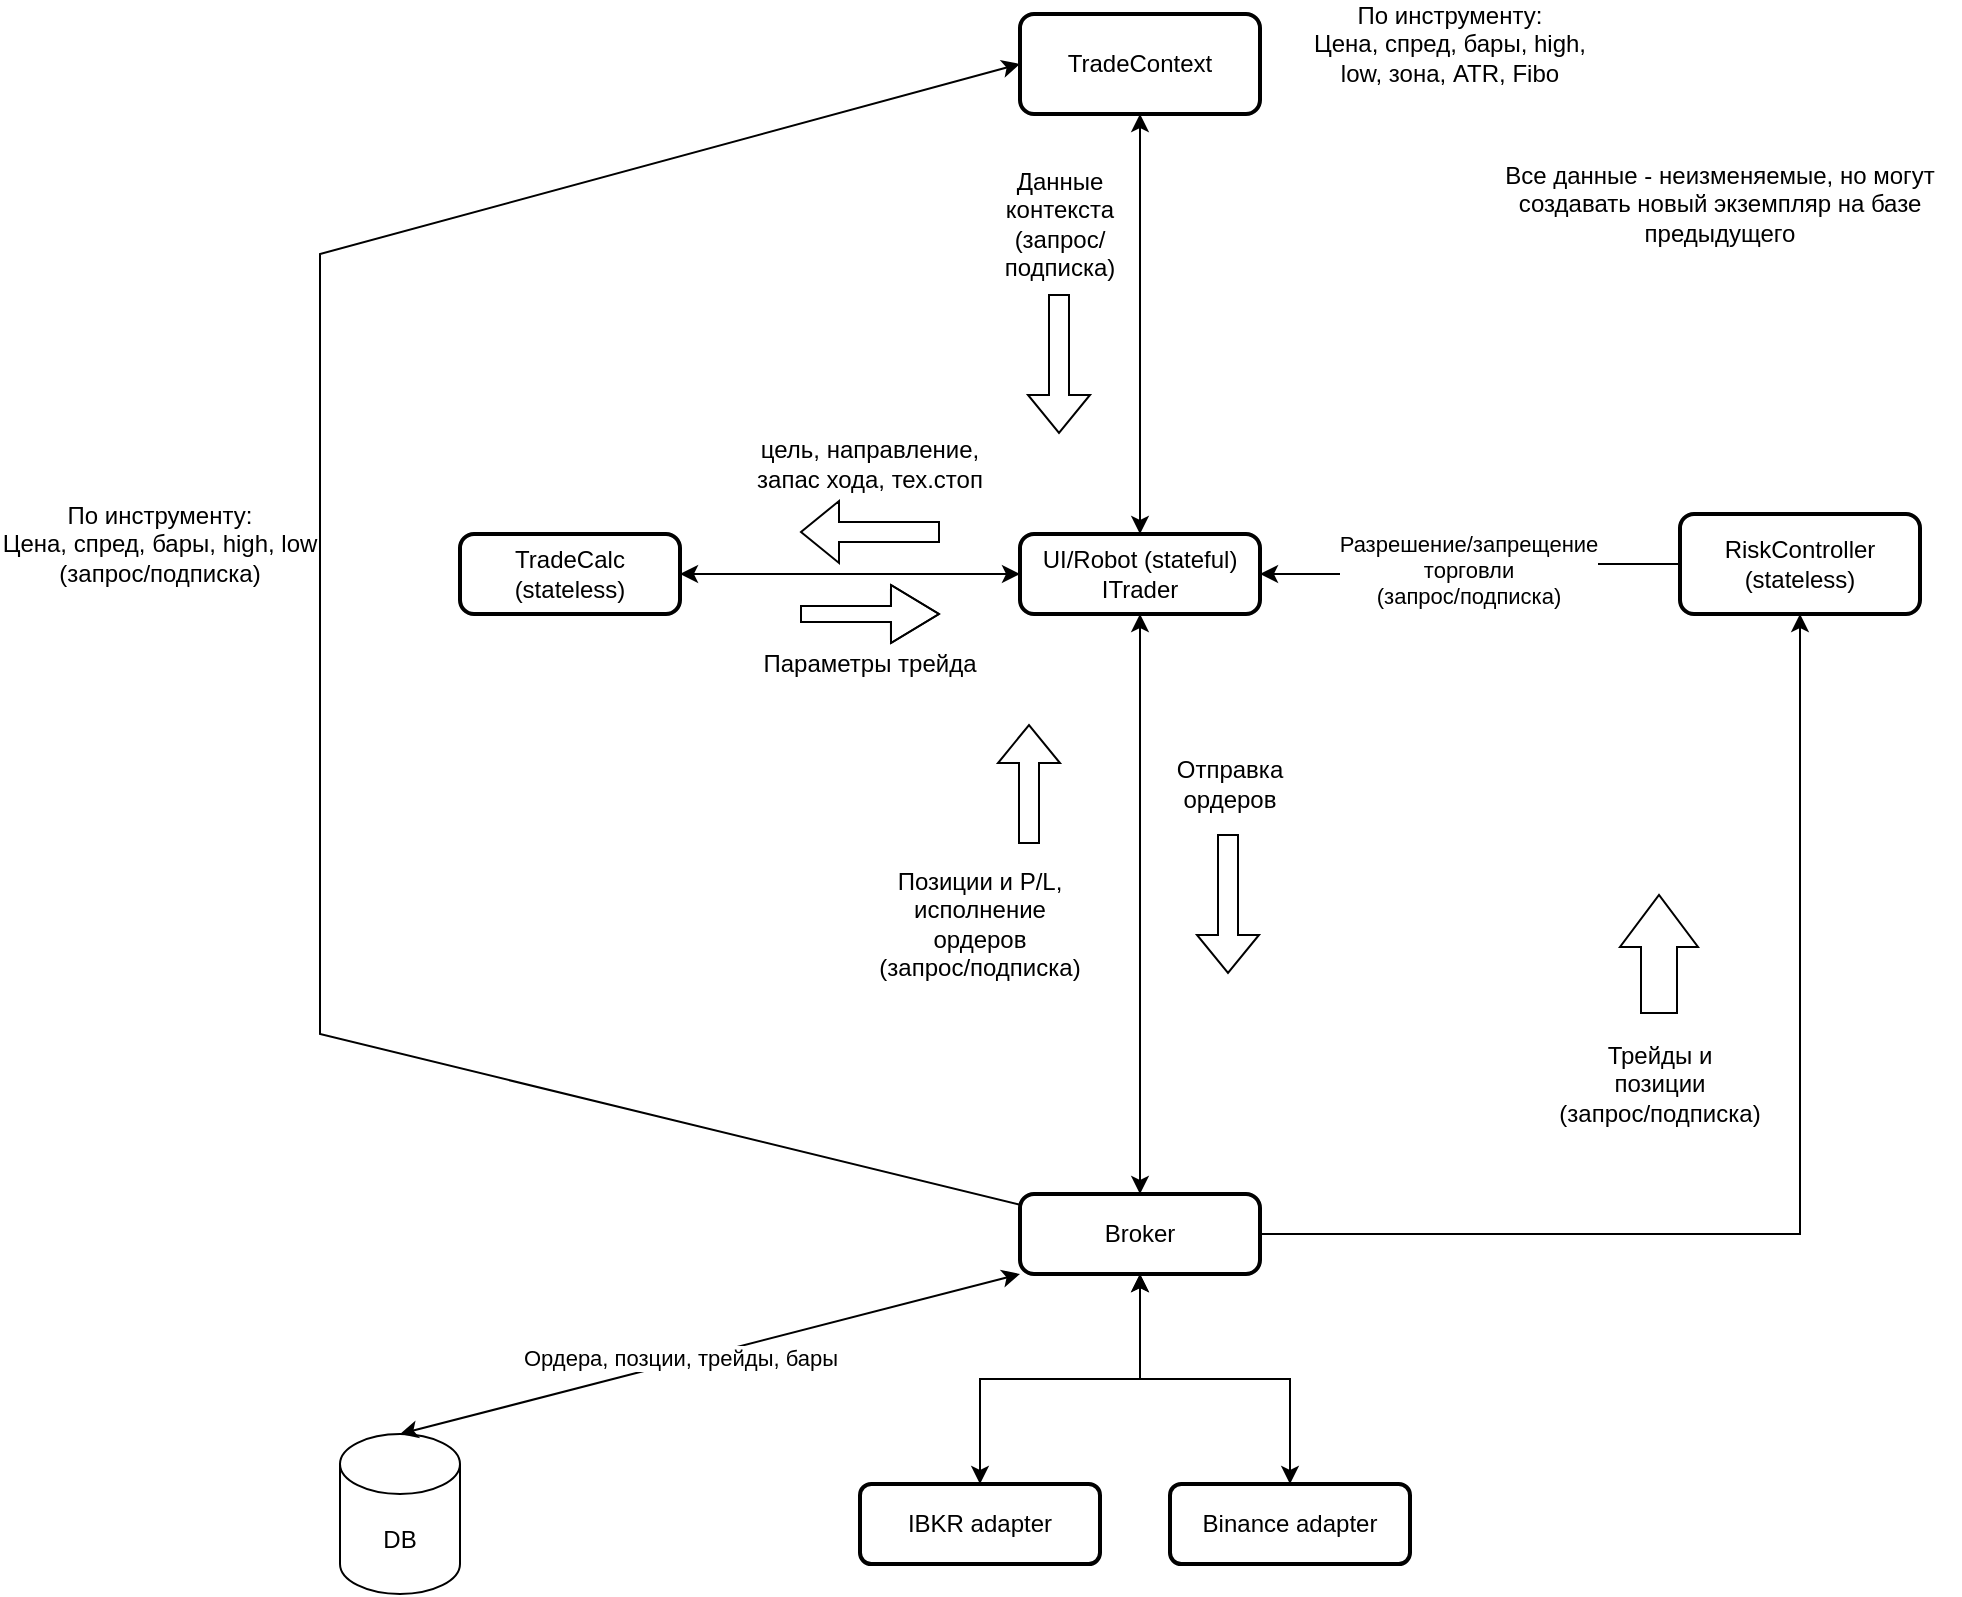 <mxfile version="24.0.4" type="device">
  <diagram name="Page-1" id="G5DH12w9WmTqOkHmOCy7">
    <mxGraphModel dx="1951" dy="794" grid="1" gridSize="10" guides="1" tooltips="1" connect="1" arrows="1" fold="1" page="1" pageScale="1" pageWidth="850" pageHeight="1100" math="0" shadow="0">
      <root>
        <mxCell id="0" />
        <mxCell id="1" parent="0" />
        <mxCell id="Z7uUhoI0-oeG4kcW3r7a-1" value="TradeContext" style="rounded=1;whiteSpace=wrap;html=1;absoluteArcSize=1;arcSize=14;strokeWidth=2;" parent="1" vertex="1">
          <mxGeometry x="320" y="160" width="120" height="50" as="geometry" />
        </mxCell>
        <mxCell id="Z7uUhoI0-oeG4kcW3r7a-2" value="TradeCalc&lt;div&gt;(stateless)&lt;/div&gt;" style="rounded=1;whiteSpace=wrap;html=1;absoluteArcSize=1;arcSize=14;strokeWidth=2;" parent="1" vertex="1">
          <mxGeometry x="40" y="420" width="110" height="40" as="geometry" />
        </mxCell>
        <mxCell id="Z7uUhoI0-oeG4kcW3r7a-10" value="" style="edgeStyle=orthogonalEdgeStyle;rounded=0;orthogonalLoop=1;jettySize=auto;html=1;startArrow=classic;startFill=1;" parent="1" source="Z7uUhoI0-oeG4kcW3r7a-8" target="Z7uUhoI0-oeG4kcW3r7a-1" edge="1">
          <mxGeometry relative="1" as="geometry" />
        </mxCell>
        <mxCell id="Z7uUhoI0-oeG4kcW3r7a-8" value="UI/Robot (stateful)&lt;div&gt;ITrader&lt;/div&gt;" style="rounded=1;whiteSpace=wrap;html=1;absoluteArcSize=1;arcSize=14;strokeWidth=2;" parent="1" vertex="1">
          <mxGeometry x="320" y="420" width="120" height="40" as="geometry" />
        </mxCell>
        <mxCell id="Z7uUhoI0-oeG4kcW3r7a-18" value="" style="edgeStyle=orthogonalEdgeStyle;rounded=0;orthogonalLoop=1;jettySize=auto;html=1;startArrow=none;startFill=0;endArrow=classic;endFill=1;" parent="1" source="Z7uUhoI0-oeG4kcW3r7a-16" target="Z7uUhoI0-oeG4kcW3r7a-8" edge="1">
          <mxGeometry relative="1" as="geometry" />
        </mxCell>
        <mxCell id="Z7uUhoI0-oeG4kcW3r7a-62" value="Разрешение/запрещение&lt;div&gt;торговли&lt;/div&gt;&lt;div&gt;(запрос/подписка)&lt;/div&gt;" style="edgeLabel;html=1;align=center;verticalAlign=middle;resizable=0;points=[];" parent="Z7uUhoI0-oeG4kcW3r7a-18" vertex="1" connectable="0">
          <mxGeometry y="-1" relative="1" as="geometry">
            <mxPoint as="offset" />
          </mxGeometry>
        </mxCell>
        <mxCell id="Z7uUhoI0-oeG4kcW3r7a-28" value="" style="edgeStyle=orthogonalEdgeStyle;rounded=0;orthogonalLoop=1;jettySize=auto;html=1;entryX=1;entryY=0.5;entryDx=0;entryDy=0;exitX=0.5;exitY=1;exitDx=0;exitDy=0;startArrow=classic;startFill=1;endArrow=none;endFill=0;" parent="1" source="Z7uUhoI0-oeG4kcW3r7a-16" target="Z7uUhoI0-oeG4kcW3r7a-25" edge="1">
          <mxGeometry relative="1" as="geometry">
            <mxPoint x="580" y="470" as="sourcePoint" />
            <mxPoint x="245" y="750" as="targetPoint" />
            <Array as="points">
              <mxPoint x="710" y="770" />
            </Array>
          </mxGeometry>
        </mxCell>
        <mxCell id="Z7uUhoI0-oeG4kcW3r7a-16" value="RiskController&lt;div&gt;(stateless)&lt;/div&gt;" style="rounded=1;whiteSpace=wrap;html=1;absoluteArcSize=1;arcSize=14;strokeWidth=2;" parent="1" vertex="1">
          <mxGeometry x="650" y="410" width="120" height="50" as="geometry" />
        </mxCell>
        <mxCell id="Z7uUhoI0-oeG4kcW3r7a-22" value="" style="endArrow=classic;html=1;rounded=0;entryX=1;entryY=0.5;entryDx=0;entryDy=0;endFill=1;startArrow=classic;startFill=1;exitX=0;exitY=0.5;exitDx=0;exitDy=0;exitPerimeter=0;" parent="1" source="Z7uUhoI0-oeG4kcW3r7a-8" target="Z7uUhoI0-oeG4kcW3r7a-2" edge="1">
          <mxGeometry width="50" height="50" relative="1" as="geometry">
            <mxPoint x="250" y="410" as="sourcePoint" />
            <mxPoint x="320" y="340" as="targetPoint" />
            <Array as="points" />
          </mxGeometry>
        </mxCell>
        <mxCell id="Z7uUhoI0-oeG4kcW3r7a-50" value="" style="edgeStyle=orthogonalEdgeStyle;rounded=0;orthogonalLoop=1;jettySize=auto;html=1;startArrow=classic;startFill=1;" parent="1" source="Z7uUhoI0-oeG4kcW3r7a-25" target="Z7uUhoI0-oeG4kcW3r7a-8" edge="1">
          <mxGeometry relative="1" as="geometry" />
        </mxCell>
        <mxCell id="Z7uUhoI0-oeG4kcW3r7a-53" value="" style="edgeStyle=orthogonalEdgeStyle;rounded=0;orthogonalLoop=1;jettySize=auto;html=1;startArrow=classic;startFill=1;" parent="1" source="Z7uUhoI0-oeG4kcW3r7a-25" target="Z7uUhoI0-oeG4kcW3r7a-44" edge="1">
          <mxGeometry relative="1" as="geometry" />
        </mxCell>
        <mxCell id="Z7uUhoI0-oeG4kcW3r7a-25" value="Broker" style="rounded=1;whiteSpace=wrap;html=1;absoluteArcSize=1;arcSize=14;strokeWidth=2;" parent="1" vertex="1">
          <mxGeometry x="320" y="750" width="120" height="40" as="geometry" />
        </mxCell>
        <mxCell id="Z7uUhoI0-oeG4kcW3r7a-38" value="DB" style="shape=cylinder3;whiteSpace=wrap;html=1;boundedLbl=1;backgroundOutline=1;size=15;" parent="1" vertex="1">
          <mxGeometry x="-20" y="870" width="60" height="80" as="geometry" />
        </mxCell>
        <mxCell id="Z7uUhoI0-oeG4kcW3r7a-44" value="IBKR adapter" style="whiteSpace=wrap;html=1;rounded=1;arcSize=14;strokeWidth=2;" parent="1" vertex="1">
          <mxGeometry x="240" y="895" width="120" height="40" as="geometry" />
        </mxCell>
        <mxCell id="Z7uUhoI0-oeG4kcW3r7a-52" value="" style="endArrow=classic;startArrow=classic;html=1;rounded=0;entryX=0;entryY=1;entryDx=0;entryDy=0;exitX=0.5;exitY=0;exitDx=0;exitDy=0;exitPerimeter=0;" parent="1" source="Z7uUhoI0-oeG4kcW3r7a-38" target="Z7uUhoI0-oeG4kcW3r7a-25" edge="1">
          <mxGeometry width="50" height="50" relative="1" as="geometry">
            <mxPoint x="60" y="805" as="sourcePoint" />
            <mxPoint x="110" y="755" as="targetPoint" />
          </mxGeometry>
        </mxCell>
        <mxCell id="Z7uUhoI0-oeG4kcW3r7a-76" value="Ордера, позции, трейды, бары" style="edgeLabel;html=1;align=center;verticalAlign=middle;resizable=0;points=[];" parent="Z7uUhoI0-oeG4kcW3r7a-52" vertex="1" connectable="0">
          <mxGeometry x="-0.095" y="2" relative="1" as="geometry">
            <mxPoint as="offset" />
          </mxGeometry>
        </mxCell>
        <mxCell id="Z7uUhoI0-oeG4kcW3r7a-60" value="Отправка ордеров" style="text;html=1;align=center;verticalAlign=middle;whiteSpace=wrap;rounded=0;" parent="1" vertex="1">
          <mxGeometry x="395" y="530" width="60" height="30" as="geometry" />
        </mxCell>
        <mxCell id="Z7uUhoI0-oeG4kcW3r7a-61" value="&lt;div&gt;Позиции и P/L,&lt;/div&gt;&lt;div&gt;исполнение&lt;/div&gt;&lt;div&gt;ордеров&lt;/div&gt;&lt;div&gt;(запрос/подписка)&lt;/div&gt;" style="text;html=1;align=center;verticalAlign=middle;whiteSpace=wrap;rounded=0;" parent="1" vertex="1">
          <mxGeometry x="230" y="580" width="140" height="70" as="geometry" />
        </mxCell>
        <mxCell id="Z7uUhoI0-oeG4kcW3r7a-63" value="" style="shape=flexArrow;endArrow=classic;html=1;rounded=0;" parent="1" edge="1">
          <mxGeometry width="50" height="50" relative="1" as="geometry">
            <mxPoint x="324.5" y="575" as="sourcePoint" />
            <mxPoint x="324.5" y="515" as="targetPoint" />
          </mxGeometry>
        </mxCell>
        <mxCell id="Z7uUhoI0-oeG4kcW3r7a-64" value="" style="shape=flexArrow;endArrow=classic;html=1;rounded=0;" parent="1" edge="1">
          <mxGeometry width="50" height="50" relative="1" as="geometry">
            <mxPoint x="424" y="570" as="sourcePoint" />
            <mxPoint x="424" y="640" as="targetPoint" />
          </mxGeometry>
        </mxCell>
        <mxCell id="Z7uUhoI0-oeG4kcW3r7a-67" value="Трейды и&lt;div&gt;позиции&lt;/div&gt;&lt;div&gt;(запрос/подписка)&lt;/div&gt;" style="text;html=1;align=center;verticalAlign=middle;whiteSpace=wrap;rounded=0;" parent="1" vertex="1">
          <mxGeometry x="580" y="680" width="120" height="30" as="geometry" />
        </mxCell>
        <mxCell id="Z7uUhoI0-oeG4kcW3r7a-68" value="" style="shape=flexArrow;endArrow=classic;html=1;rounded=0;width=18;endSize=8.33;" parent="1" edge="1">
          <mxGeometry width="50" height="50" relative="1" as="geometry">
            <mxPoint x="639.5" y="660" as="sourcePoint" />
            <mxPoint x="639.5" y="600" as="targetPoint" />
          </mxGeometry>
        </mxCell>
        <mxCell id="Z7uUhoI0-oeG4kcW3r7a-69" value="цель, направление, запас хода, тех.стоп" style="text;html=1;align=center;verticalAlign=middle;whiteSpace=wrap;rounded=0;" parent="1" vertex="1">
          <mxGeometry x="180" y="370" width="130" height="30" as="geometry" />
        </mxCell>
        <mxCell id="Z7uUhoI0-oeG4kcW3r7a-70" value="" style="shape=flexArrow;endArrow=classic;html=1;rounded=0;" parent="1" edge="1">
          <mxGeometry width="50" height="50" relative="1" as="geometry">
            <mxPoint x="280" y="419" as="sourcePoint" />
            <mxPoint x="210" y="419" as="targetPoint" />
          </mxGeometry>
        </mxCell>
        <mxCell id="Z7uUhoI0-oeG4kcW3r7a-71" value="Параметры трейда" style="text;html=1;align=center;verticalAlign=middle;whiteSpace=wrap;rounded=0;" parent="1" vertex="1">
          <mxGeometry x="190" y="470" width="110" height="30" as="geometry" />
        </mxCell>
        <mxCell id="Z7uUhoI0-oeG4kcW3r7a-72" value="" style="shape=flexArrow;endArrow=classic;html=1;rounded=0;width=8;endSize=7.67;" parent="1" edge="1">
          <mxGeometry width="50" height="50" relative="1" as="geometry">
            <mxPoint x="210" y="460" as="sourcePoint" />
            <mxPoint x="280" y="460" as="targetPoint" />
            <Array as="points">
              <mxPoint x="230" y="460" />
            </Array>
          </mxGeometry>
        </mxCell>
        <mxCell id="Z7uUhoI0-oeG4kcW3r7a-74" value="" style="edgeStyle=orthogonalEdgeStyle;rounded=0;orthogonalLoop=1;jettySize=auto;html=1;startArrow=classic;startFill=1;" parent="1" source="Z7uUhoI0-oeG4kcW3r7a-73" target="Z7uUhoI0-oeG4kcW3r7a-25" edge="1">
          <mxGeometry relative="1" as="geometry" />
        </mxCell>
        <mxCell id="Z7uUhoI0-oeG4kcW3r7a-73" value="Binance adapter" style="whiteSpace=wrap;html=1;rounded=1;arcSize=14;strokeWidth=2;" parent="1" vertex="1">
          <mxGeometry x="395" y="895" width="120" height="40" as="geometry" />
        </mxCell>
        <mxCell id="Z7uUhoI0-oeG4kcW3r7a-77" value="По инструменту:&lt;div&gt;Цена, спред, бары, high, low&lt;/div&gt;&lt;div&gt;(запрос/подписка)&lt;/div&gt;" style="text;html=1;align=center;verticalAlign=middle;whiteSpace=wrap;rounded=0;" parent="1" vertex="1">
          <mxGeometry x="-190" y="410" width="160" height="30" as="geometry" />
        </mxCell>
        <mxCell id="Z7uUhoI0-oeG4kcW3r7a-93" value="Данные контекста&lt;div&gt;(запрос/подписка)&lt;/div&gt;" style="text;html=1;align=center;verticalAlign=middle;whiteSpace=wrap;rounded=0;" parent="1" vertex="1">
          <mxGeometry x="310" y="250" width="60" height="30" as="geometry" />
        </mxCell>
        <mxCell id="Z7uUhoI0-oeG4kcW3r7a-95" value="" style="shape=flexArrow;endArrow=classic;html=1;rounded=0;" parent="1" edge="1">
          <mxGeometry width="50" height="50" relative="1" as="geometry">
            <mxPoint x="339.5" y="300" as="sourcePoint" />
            <mxPoint x="339.5" y="370" as="targetPoint" />
          </mxGeometry>
        </mxCell>
        <mxCell id="Z7uUhoI0-oeG4kcW3r7a-97" value="" style="endArrow=none;html=1;rounded=0;exitX=0;exitY=0.5;exitDx=0;exitDy=0;startArrow=classic;startFill=1;endFill=0;" parent="1" source="Z7uUhoI0-oeG4kcW3r7a-1" target="Z7uUhoI0-oeG4kcW3r7a-25" edge="1">
          <mxGeometry width="50" height="50" relative="1" as="geometry">
            <mxPoint x="120" y="750" as="sourcePoint" />
            <mxPoint x="170" y="700" as="targetPoint" />
            <Array as="points">
              <mxPoint x="-30" y="280" />
              <mxPoint x="-30" y="670" />
            </Array>
          </mxGeometry>
        </mxCell>
        <mxCell id="Z7uUhoI0-oeG4kcW3r7a-98" value="Все данные - неизменяемые, но могут&lt;div&gt;создавать новый экземпляр на базе&lt;/div&gt;&lt;div&gt;предыдущего&lt;/div&gt;" style="text;html=1;align=center;verticalAlign=middle;whiteSpace=wrap;rounded=0;" parent="1" vertex="1">
          <mxGeometry x="550" y="240" width="240" height="30" as="geometry" />
        </mxCell>
        <mxCell id="Z7uUhoI0-oeG4kcW3r7a-99" value="По инструменту:&lt;div&gt;Цена, спред, бары, high, low, зона, ATR, Fibo&lt;/div&gt;" style="text;html=1;align=center;verticalAlign=middle;whiteSpace=wrap;rounded=0;" parent="1" vertex="1">
          <mxGeometry x="455" y="160" width="160" height="30" as="geometry" />
        </mxCell>
      </root>
    </mxGraphModel>
  </diagram>
</mxfile>
